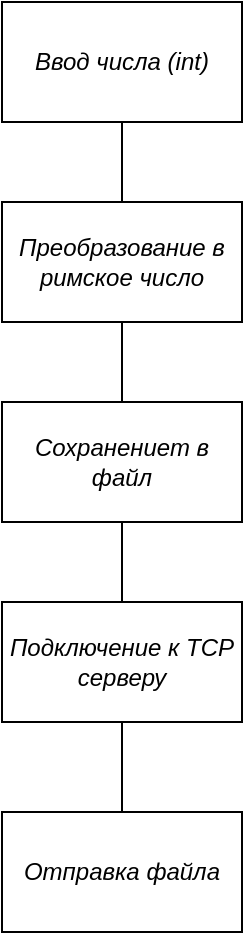 <mxfile version="26.2.15">
  <diagram name="Страница — 1" id="5eU42EdMswvOD5UyX4VR">
    <mxGraphModel dx="1554" dy="914" grid="1" gridSize="10" guides="1" tooltips="1" connect="1" arrows="1" fold="1" page="1" pageScale="1" pageWidth="827" pageHeight="1169" math="0" shadow="0">
      <root>
        <mxCell id="0" />
        <mxCell id="1" parent="0" />
        <mxCell id="El3InNLgVGE8vZLJ8Fgj-1" value="Ввод числа (int)" style="rounded=0;whiteSpace=wrap;html=1;fontStyle=2" vertex="1" parent="1">
          <mxGeometry x="270" y="180" width="120" height="60" as="geometry" />
        </mxCell>
        <mxCell id="El3InNLgVGE8vZLJ8Fgj-2" value="Преобразование в римское число" style="rounded=0;whiteSpace=wrap;html=1;fontStyle=2" vertex="1" parent="1">
          <mxGeometry x="270" y="280" width="120" height="60" as="geometry" />
        </mxCell>
        <mxCell id="El3InNLgVGE8vZLJ8Fgj-3" value="Сохранениет в файл" style="rounded=0;whiteSpace=wrap;html=1;fontStyle=2" vertex="1" parent="1">
          <mxGeometry x="270" y="380" width="120" height="60" as="geometry" />
        </mxCell>
        <mxCell id="El3InNLgVGE8vZLJ8Fgj-4" value="Подключение к TCP серверу" style="rounded=0;whiteSpace=wrap;html=1;fontStyle=2" vertex="1" parent="1">
          <mxGeometry x="270" y="480" width="120" height="60" as="geometry" />
        </mxCell>
        <mxCell id="El3InNLgVGE8vZLJ8Fgj-5" value="Отправка файла" style="rounded=0;whiteSpace=wrap;html=1;fontStyle=2" vertex="1" parent="1">
          <mxGeometry x="270" y="585" width="120" height="60" as="geometry" />
        </mxCell>
        <mxCell id="El3InNLgVGE8vZLJ8Fgj-6" value="" style="endArrow=none;html=1;rounded=0;entryX=0.5;entryY=1;entryDx=0;entryDy=0;exitX=0.5;exitY=0;exitDx=0;exitDy=0;" edge="1" parent="1" source="El3InNLgVGE8vZLJ8Fgj-2" target="El3InNLgVGE8vZLJ8Fgj-1">
          <mxGeometry width="50" height="50" relative="1" as="geometry">
            <mxPoint x="100" y="260" as="sourcePoint" />
            <mxPoint x="150" y="210" as="targetPoint" />
          </mxGeometry>
        </mxCell>
        <mxCell id="El3InNLgVGE8vZLJ8Fgj-7" value="" style="endArrow=none;html=1;rounded=0;entryX=0.5;entryY=1;entryDx=0;entryDy=0;exitX=0.5;exitY=0;exitDx=0;exitDy=0;" edge="1" parent="1" source="El3InNLgVGE8vZLJ8Fgj-3" target="El3InNLgVGE8vZLJ8Fgj-2">
          <mxGeometry width="50" height="50" relative="1" as="geometry">
            <mxPoint x="70" y="360" as="sourcePoint" />
            <mxPoint x="120" y="310" as="targetPoint" />
          </mxGeometry>
        </mxCell>
        <mxCell id="El3InNLgVGE8vZLJ8Fgj-8" value="" style="endArrow=none;html=1;rounded=0;entryX=0.5;entryY=1;entryDx=0;entryDy=0;exitX=0.5;exitY=0;exitDx=0;exitDy=0;" edge="1" parent="1" source="El3InNLgVGE8vZLJ8Fgj-5" target="El3InNLgVGE8vZLJ8Fgj-4">
          <mxGeometry width="50" height="50" relative="1" as="geometry">
            <mxPoint x="150" y="560" as="sourcePoint" />
            <mxPoint x="200" y="510" as="targetPoint" />
          </mxGeometry>
        </mxCell>
        <mxCell id="El3InNLgVGE8vZLJ8Fgj-9" value="" style="endArrow=none;html=1;rounded=0;entryX=0.5;entryY=1;entryDx=0;entryDy=0;exitX=0.5;exitY=0;exitDx=0;exitDy=0;" edge="1" parent="1" source="El3InNLgVGE8vZLJ8Fgj-4" target="El3InNLgVGE8vZLJ8Fgj-3">
          <mxGeometry width="50" height="50" relative="1" as="geometry">
            <mxPoint x="100" y="450" as="sourcePoint" />
            <mxPoint x="150" y="400" as="targetPoint" />
          </mxGeometry>
        </mxCell>
      </root>
    </mxGraphModel>
  </diagram>
</mxfile>
